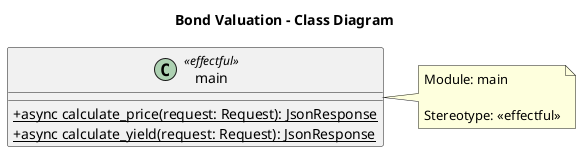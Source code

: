 @startuml
title Bond Valuation - Class Diagram

skinparam classAttributeIconSize 0
skinparam linetype ortho

class main <<effectful>> {
  +{static} async calculate_price(request: Request): JsonResponse
  +{static} async calculate_yield(request: Request): JsonResponse
}
note right of main
  Module: main
  
  Stereotype: <<effectful>>
end note


@enduml